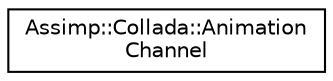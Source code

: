 digraph "Graphical Class Hierarchy"
{
  edge [fontname="Helvetica",fontsize="10",labelfontname="Helvetica",labelfontsize="10"];
  node [fontname="Helvetica",fontsize="10",shape=record];
  rankdir="LR";
  Node1 [label="Assimp::Collada::Animation\lChannel",height=0.2,width=0.4,color="black", fillcolor="white", style="filled",URL="$struct_assimp_1_1_collada_1_1_animation_channel.html"];
}
